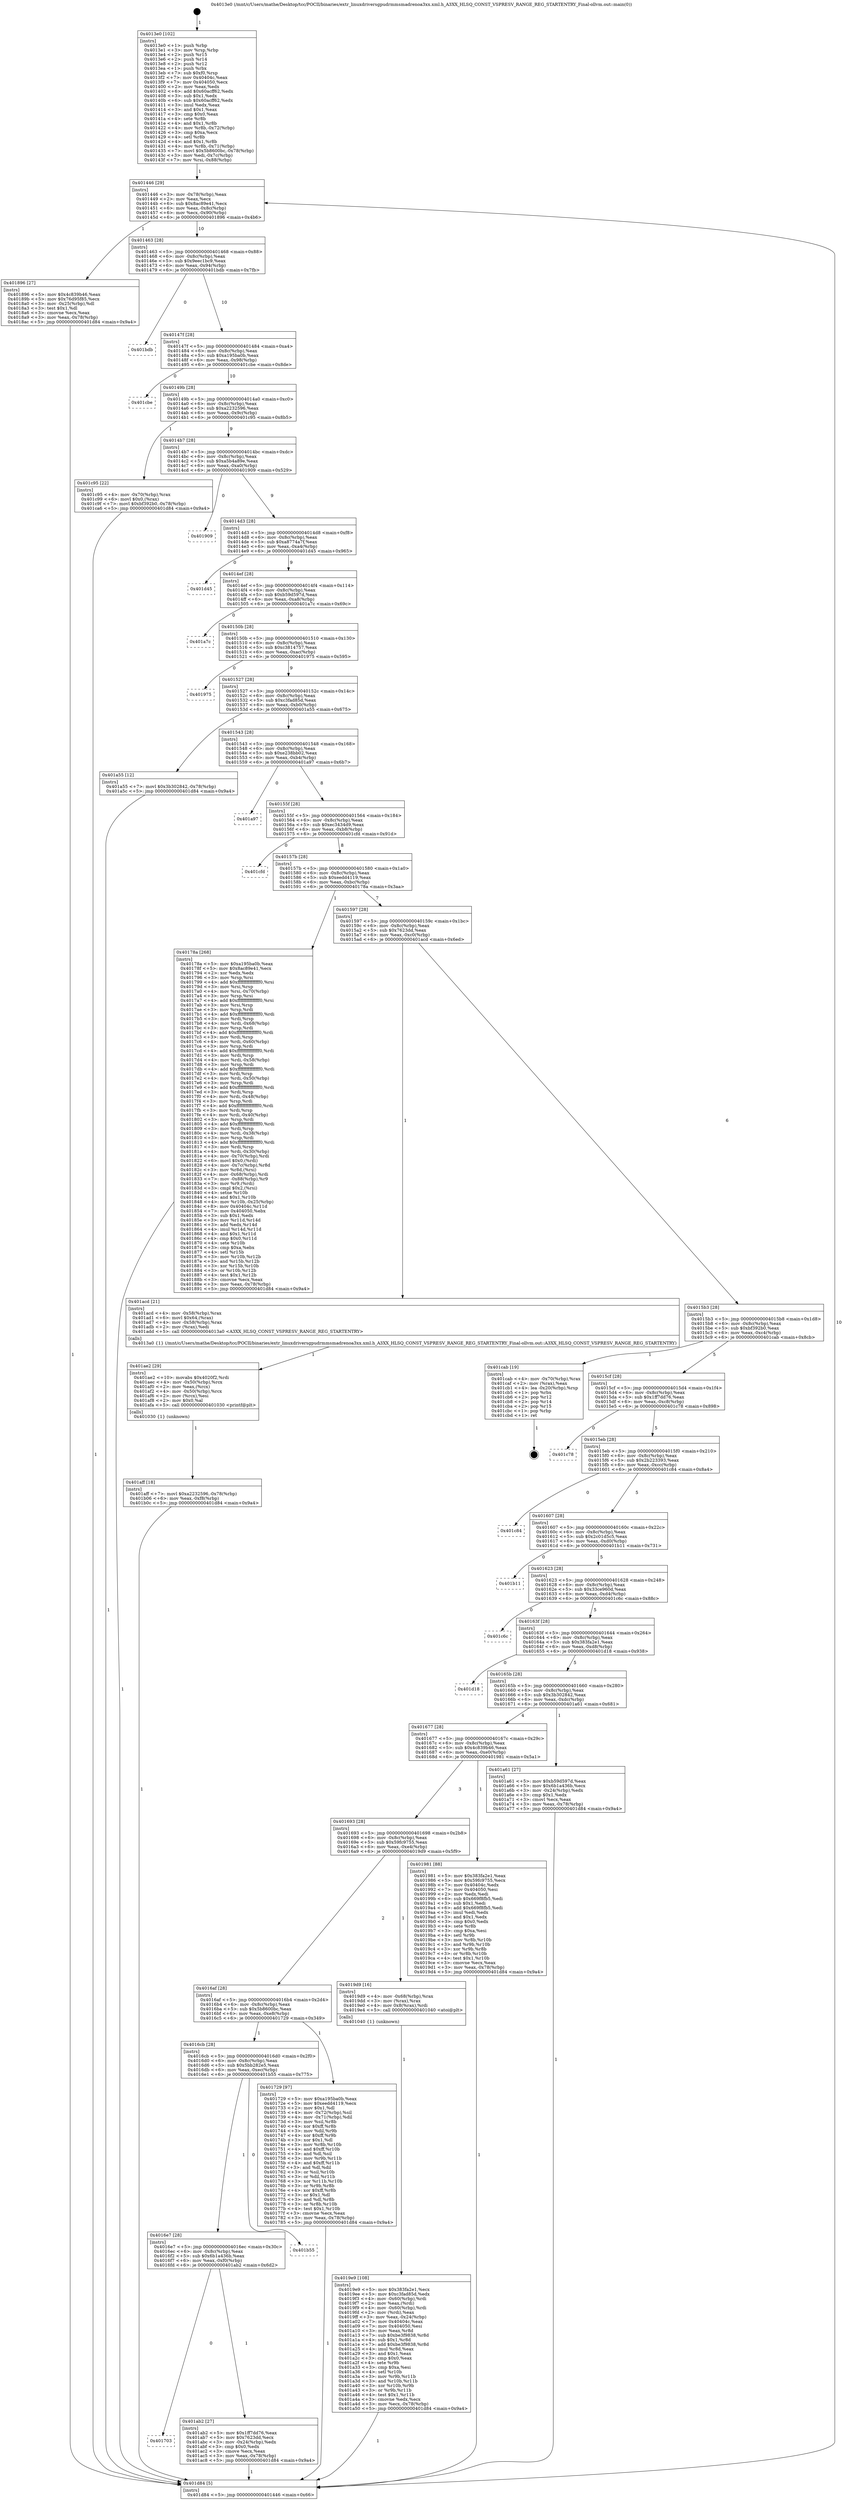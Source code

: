 digraph "0x4013e0" {
  label = "0x4013e0 (/mnt/c/Users/mathe/Desktop/tcc/POCII/binaries/extr_linuxdriversgpudrmmsmadrenoa3xx.xml.h_A3XX_HLSQ_CONST_VSPRESV_RANGE_REG_STARTENTRY_Final-ollvm.out::main(0))"
  labelloc = "t"
  node[shape=record]

  Entry [label="",width=0.3,height=0.3,shape=circle,fillcolor=black,style=filled]
  "0x401446" [label="{
     0x401446 [29]\l
     | [instrs]\l
     &nbsp;&nbsp;0x401446 \<+3\>: mov -0x78(%rbp),%eax\l
     &nbsp;&nbsp;0x401449 \<+2\>: mov %eax,%ecx\l
     &nbsp;&nbsp;0x40144b \<+6\>: sub $0x8ac89e41,%ecx\l
     &nbsp;&nbsp;0x401451 \<+6\>: mov %eax,-0x8c(%rbp)\l
     &nbsp;&nbsp;0x401457 \<+6\>: mov %ecx,-0x90(%rbp)\l
     &nbsp;&nbsp;0x40145d \<+6\>: je 0000000000401896 \<main+0x4b6\>\l
  }"]
  "0x401896" [label="{
     0x401896 [27]\l
     | [instrs]\l
     &nbsp;&nbsp;0x401896 \<+5\>: mov $0x4c839b46,%eax\l
     &nbsp;&nbsp;0x40189b \<+5\>: mov $0x76d95f85,%ecx\l
     &nbsp;&nbsp;0x4018a0 \<+3\>: mov -0x25(%rbp),%dl\l
     &nbsp;&nbsp;0x4018a3 \<+3\>: test $0x1,%dl\l
     &nbsp;&nbsp;0x4018a6 \<+3\>: cmovne %ecx,%eax\l
     &nbsp;&nbsp;0x4018a9 \<+3\>: mov %eax,-0x78(%rbp)\l
     &nbsp;&nbsp;0x4018ac \<+5\>: jmp 0000000000401d84 \<main+0x9a4\>\l
  }"]
  "0x401463" [label="{
     0x401463 [28]\l
     | [instrs]\l
     &nbsp;&nbsp;0x401463 \<+5\>: jmp 0000000000401468 \<main+0x88\>\l
     &nbsp;&nbsp;0x401468 \<+6\>: mov -0x8c(%rbp),%eax\l
     &nbsp;&nbsp;0x40146e \<+5\>: sub $0x9eec1bc9,%eax\l
     &nbsp;&nbsp;0x401473 \<+6\>: mov %eax,-0x94(%rbp)\l
     &nbsp;&nbsp;0x401479 \<+6\>: je 0000000000401bdb \<main+0x7fb\>\l
  }"]
  Exit [label="",width=0.3,height=0.3,shape=circle,fillcolor=black,style=filled,peripheries=2]
  "0x401bdb" [label="{
     0x401bdb\l
  }", style=dashed]
  "0x40147f" [label="{
     0x40147f [28]\l
     | [instrs]\l
     &nbsp;&nbsp;0x40147f \<+5\>: jmp 0000000000401484 \<main+0xa4\>\l
     &nbsp;&nbsp;0x401484 \<+6\>: mov -0x8c(%rbp),%eax\l
     &nbsp;&nbsp;0x40148a \<+5\>: sub $0xa195ba0b,%eax\l
     &nbsp;&nbsp;0x40148f \<+6\>: mov %eax,-0x98(%rbp)\l
     &nbsp;&nbsp;0x401495 \<+6\>: je 0000000000401cbe \<main+0x8de\>\l
  }"]
  "0x401aff" [label="{
     0x401aff [18]\l
     | [instrs]\l
     &nbsp;&nbsp;0x401aff \<+7\>: movl $0xa2232596,-0x78(%rbp)\l
     &nbsp;&nbsp;0x401b06 \<+6\>: mov %eax,-0xf8(%rbp)\l
     &nbsp;&nbsp;0x401b0c \<+5\>: jmp 0000000000401d84 \<main+0x9a4\>\l
  }"]
  "0x401cbe" [label="{
     0x401cbe\l
  }", style=dashed]
  "0x40149b" [label="{
     0x40149b [28]\l
     | [instrs]\l
     &nbsp;&nbsp;0x40149b \<+5\>: jmp 00000000004014a0 \<main+0xc0\>\l
     &nbsp;&nbsp;0x4014a0 \<+6\>: mov -0x8c(%rbp),%eax\l
     &nbsp;&nbsp;0x4014a6 \<+5\>: sub $0xa2232596,%eax\l
     &nbsp;&nbsp;0x4014ab \<+6\>: mov %eax,-0x9c(%rbp)\l
     &nbsp;&nbsp;0x4014b1 \<+6\>: je 0000000000401c95 \<main+0x8b5\>\l
  }"]
  "0x401ae2" [label="{
     0x401ae2 [29]\l
     | [instrs]\l
     &nbsp;&nbsp;0x401ae2 \<+10\>: movabs $0x4020f2,%rdi\l
     &nbsp;&nbsp;0x401aec \<+4\>: mov -0x50(%rbp),%rcx\l
     &nbsp;&nbsp;0x401af0 \<+2\>: mov %eax,(%rcx)\l
     &nbsp;&nbsp;0x401af2 \<+4\>: mov -0x50(%rbp),%rcx\l
     &nbsp;&nbsp;0x401af6 \<+2\>: mov (%rcx),%esi\l
     &nbsp;&nbsp;0x401af8 \<+2\>: mov $0x0,%al\l
     &nbsp;&nbsp;0x401afa \<+5\>: call 0000000000401030 \<printf@plt\>\l
     | [calls]\l
     &nbsp;&nbsp;0x401030 \{1\} (unknown)\l
  }"]
  "0x401c95" [label="{
     0x401c95 [22]\l
     | [instrs]\l
     &nbsp;&nbsp;0x401c95 \<+4\>: mov -0x70(%rbp),%rax\l
     &nbsp;&nbsp;0x401c99 \<+6\>: movl $0x0,(%rax)\l
     &nbsp;&nbsp;0x401c9f \<+7\>: movl $0xbf392b0,-0x78(%rbp)\l
     &nbsp;&nbsp;0x401ca6 \<+5\>: jmp 0000000000401d84 \<main+0x9a4\>\l
  }"]
  "0x4014b7" [label="{
     0x4014b7 [28]\l
     | [instrs]\l
     &nbsp;&nbsp;0x4014b7 \<+5\>: jmp 00000000004014bc \<main+0xdc\>\l
     &nbsp;&nbsp;0x4014bc \<+6\>: mov -0x8c(%rbp),%eax\l
     &nbsp;&nbsp;0x4014c2 \<+5\>: sub $0xa5b4a89e,%eax\l
     &nbsp;&nbsp;0x4014c7 \<+6\>: mov %eax,-0xa0(%rbp)\l
     &nbsp;&nbsp;0x4014cd \<+6\>: je 0000000000401909 \<main+0x529\>\l
  }"]
  "0x401703" [label="{
     0x401703\l
  }", style=dashed]
  "0x401909" [label="{
     0x401909\l
  }", style=dashed]
  "0x4014d3" [label="{
     0x4014d3 [28]\l
     | [instrs]\l
     &nbsp;&nbsp;0x4014d3 \<+5\>: jmp 00000000004014d8 \<main+0xf8\>\l
     &nbsp;&nbsp;0x4014d8 \<+6\>: mov -0x8c(%rbp),%eax\l
     &nbsp;&nbsp;0x4014de \<+5\>: sub $0xa8774a7f,%eax\l
     &nbsp;&nbsp;0x4014e3 \<+6\>: mov %eax,-0xa4(%rbp)\l
     &nbsp;&nbsp;0x4014e9 \<+6\>: je 0000000000401d45 \<main+0x965\>\l
  }"]
  "0x401ab2" [label="{
     0x401ab2 [27]\l
     | [instrs]\l
     &nbsp;&nbsp;0x401ab2 \<+5\>: mov $0x1ff7dd76,%eax\l
     &nbsp;&nbsp;0x401ab7 \<+5\>: mov $0x7623dd,%ecx\l
     &nbsp;&nbsp;0x401abc \<+3\>: mov -0x24(%rbp),%edx\l
     &nbsp;&nbsp;0x401abf \<+3\>: cmp $0x0,%edx\l
     &nbsp;&nbsp;0x401ac2 \<+3\>: cmove %ecx,%eax\l
     &nbsp;&nbsp;0x401ac5 \<+3\>: mov %eax,-0x78(%rbp)\l
     &nbsp;&nbsp;0x401ac8 \<+5\>: jmp 0000000000401d84 \<main+0x9a4\>\l
  }"]
  "0x401d45" [label="{
     0x401d45\l
  }", style=dashed]
  "0x4014ef" [label="{
     0x4014ef [28]\l
     | [instrs]\l
     &nbsp;&nbsp;0x4014ef \<+5\>: jmp 00000000004014f4 \<main+0x114\>\l
     &nbsp;&nbsp;0x4014f4 \<+6\>: mov -0x8c(%rbp),%eax\l
     &nbsp;&nbsp;0x4014fa \<+5\>: sub $0xb59d597d,%eax\l
     &nbsp;&nbsp;0x4014ff \<+6\>: mov %eax,-0xa8(%rbp)\l
     &nbsp;&nbsp;0x401505 \<+6\>: je 0000000000401a7c \<main+0x69c\>\l
  }"]
  "0x4016e7" [label="{
     0x4016e7 [28]\l
     | [instrs]\l
     &nbsp;&nbsp;0x4016e7 \<+5\>: jmp 00000000004016ec \<main+0x30c\>\l
     &nbsp;&nbsp;0x4016ec \<+6\>: mov -0x8c(%rbp),%eax\l
     &nbsp;&nbsp;0x4016f2 \<+5\>: sub $0x6b1a436b,%eax\l
     &nbsp;&nbsp;0x4016f7 \<+6\>: mov %eax,-0xf0(%rbp)\l
     &nbsp;&nbsp;0x4016fd \<+6\>: je 0000000000401ab2 \<main+0x6d2\>\l
  }"]
  "0x401a7c" [label="{
     0x401a7c\l
  }", style=dashed]
  "0x40150b" [label="{
     0x40150b [28]\l
     | [instrs]\l
     &nbsp;&nbsp;0x40150b \<+5\>: jmp 0000000000401510 \<main+0x130\>\l
     &nbsp;&nbsp;0x401510 \<+6\>: mov -0x8c(%rbp),%eax\l
     &nbsp;&nbsp;0x401516 \<+5\>: sub $0xc3814757,%eax\l
     &nbsp;&nbsp;0x40151b \<+6\>: mov %eax,-0xac(%rbp)\l
     &nbsp;&nbsp;0x401521 \<+6\>: je 0000000000401975 \<main+0x595\>\l
  }"]
  "0x401b55" [label="{
     0x401b55\l
  }", style=dashed]
  "0x401975" [label="{
     0x401975\l
  }", style=dashed]
  "0x401527" [label="{
     0x401527 [28]\l
     | [instrs]\l
     &nbsp;&nbsp;0x401527 \<+5\>: jmp 000000000040152c \<main+0x14c\>\l
     &nbsp;&nbsp;0x40152c \<+6\>: mov -0x8c(%rbp),%eax\l
     &nbsp;&nbsp;0x401532 \<+5\>: sub $0xc3fad85d,%eax\l
     &nbsp;&nbsp;0x401537 \<+6\>: mov %eax,-0xb0(%rbp)\l
     &nbsp;&nbsp;0x40153d \<+6\>: je 0000000000401a55 \<main+0x675\>\l
  }"]
  "0x4019e9" [label="{
     0x4019e9 [108]\l
     | [instrs]\l
     &nbsp;&nbsp;0x4019e9 \<+5\>: mov $0x383fa2e1,%ecx\l
     &nbsp;&nbsp;0x4019ee \<+5\>: mov $0xc3fad85d,%edx\l
     &nbsp;&nbsp;0x4019f3 \<+4\>: mov -0x60(%rbp),%rdi\l
     &nbsp;&nbsp;0x4019f7 \<+2\>: mov %eax,(%rdi)\l
     &nbsp;&nbsp;0x4019f9 \<+4\>: mov -0x60(%rbp),%rdi\l
     &nbsp;&nbsp;0x4019fd \<+2\>: mov (%rdi),%eax\l
     &nbsp;&nbsp;0x4019ff \<+3\>: mov %eax,-0x24(%rbp)\l
     &nbsp;&nbsp;0x401a02 \<+7\>: mov 0x40404c,%eax\l
     &nbsp;&nbsp;0x401a09 \<+7\>: mov 0x404050,%esi\l
     &nbsp;&nbsp;0x401a10 \<+3\>: mov %eax,%r8d\l
     &nbsp;&nbsp;0x401a13 \<+7\>: sub $0xbe3f9838,%r8d\l
     &nbsp;&nbsp;0x401a1a \<+4\>: sub $0x1,%r8d\l
     &nbsp;&nbsp;0x401a1e \<+7\>: add $0xbe3f9838,%r8d\l
     &nbsp;&nbsp;0x401a25 \<+4\>: imul %r8d,%eax\l
     &nbsp;&nbsp;0x401a29 \<+3\>: and $0x1,%eax\l
     &nbsp;&nbsp;0x401a2c \<+3\>: cmp $0x0,%eax\l
     &nbsp;&nbsp;0x401a2f \<+4\>: sete %r9b\l
     &nbsp;&nbsp;0x401a33 \<+3\>: cmp $0xa,%esi\l
     &nbsp;&nbsp;0x401a36 \<+4\>: setl %r10b\l
     &nbsp;&nbsp;0x401a3a \<+3\>: mov %r9b,%r11b\l
     &nbsp;&nbsp;0x401a3d \<+3\>: and %r10b,%r11b\l
     &nbsp;&nbsp;0x401a40 \<+3\>: xor %r10b,%r9b\l
     &nbsp;&nbsp;0x401a43 \<+3\>: or %r9b,%r11b\l
     &nbsp;&nbsp;0x401a46 \<+4\>: test $0x1,%r11b\l
     &nbsp;&nbsp;0x401a4a \<+3\>: cmovne %edx,%ecx\l
     &nbsp;&nbsp;0x401a4d \<+3\>: mov %ecx,-0x78(%rbp)\l
     &nbsp;&nbsp;0x401a50 \<+5\>: jmp 0000000000401d84 \<main+0x9a4\>\l
  }"]
  "0x401a55" [label="{
     0x401a55 [12]\l
     | [instrs]\l
     &nbsp;&nbsp;0x401a55 \<+7\>: movl $0x3b302842,-0x78(%rbp)\l
     &nbsp;&nbsp;0x401a5c \<+5\>: jmp 0000000000401d84 \<main+0x9a4\>\l
  }"]
  "0x401543" [label="{
     0x401543 [28]\l
     | [instrs]\l
     &nbsp;&nbsp;0x401543 \<+5\>: jmp 0000000000401548 \<main+0x168\>\l
     &nbsp;&nbsp;0x401548 \<+6\>: mov -0x8c(%rbp),%eax\l
     &nbsp;&nbsp;0x40154e \<+5\>: sub $0xe238bb02,%eax\l
     &nbsp;&nbsp;0x401553 \<+6\>: mov %eax,-0xb4(%rbp)\l
     &nbsp;&nbsp;0x401559 \<+6\>: je 0000000000401a97 \<main+0x6b7\>\l
  }"]
  "0x4013e0" [label="{
     0x4013e0 [102]\l
     | [instrs]\l
     &nbsp;&nbsp;0x4013e0 \<+1\>: push %rbp\l
     &nbsp;&nbsp;0x4013e1 \<+3\>: mov %rsp,%rbp\l
     &nbsp;&nbsp;0x4013e4 \<+2\>: push %r15\l
     &nbsp;&nbsp;0x4013e6 \<+2\>: push %r14\l
     &nbsp;&nbsp;0x4013e8 \<+2\>: push %r12\l
     &nbsp;&nbsp;0x4013ea \<+1\>: push %rbx\l
     &nbsp;&nbsp;0x4013eb \<+7\>: sub $0xf0,%rsp\l
     &nbsp;&nbsp;0x4013f2 \<+7\>: mov 0x40404c,%eax\l
     &nbsp;&nbsp;0x4013f9 \<+7\>: mov 0x404050,%ecx\l
     &nbsp;&nbsp;0x401400 \<+2\>: mov %eax,%edx\l
     &nbsp;&nbsp;0x401402 \<+6\>: add $0x60acff62,%edx\l
     &nbsp;&nbsp;0x401408 \<+3\>: sub $0x1,%edx\l
     &nbsp;&nbsp;0x40140b \<+6\>: sub $0x60acff62,%edx\l
     &nbsp;&nbsp;0x401411 \<+3\>: imul %edx,%eax\l
     &nbsp;&nbsp;0x401414 \<+3\>: and $0x1,%eax\l
     &nbsp;&nbsp;0x401417 \<+3\>: cmp $0x0,%eax\l
     &nbsp;&nbsp;0x40141a \<+4\>: sete %r8b\l
     &nbsp;&nbsp;0x40141e \<+4\>: and $0x1,%r8b\l
     &nbsp;&nbsp;0x401422 \<+4\>: mov %r8b,-0x72(%rbp)\l
     &nbsp;&nbsp;0x401426 \<+3\>: cmp $0xa,%ecx\l
     &nbsp;&nbsp;0x401429 \<+4\>: setl %r8b\l
     &nbsp;&nbsp;0x40142d \<+4\>: and $0x1,%r8b\l
     &nbsp;&nbsp;0x401431 \<+4\>: mov %r8b,-0x71(%rbp)\l
     &nbsp;&nbsp;0x401435 \<+7\>: movl $0x5b8600bc,-0x78(%rbp)\l
     &nbsp;&nbsp;0x40143c \<+3\>: mov %edi,-0x7c(%rbp)\l
     &nbsp;&nbsp;0x40143f \<+7\>: mov %rsi,-0x88(%rbp)\l
  }"]
  "0x401a97" [label="{
     0x401a97\l
  }", style=dashed]
  "0x40155f" [label="{
     0x40155f [28]\l
     | [instrs]\l
     &nbsp;&nbsp;0x40155f \<+5\>: jmp 0000000000401564 \<main+0x184\>\l
     &nbsp;&nbsp;0x401564 \<+6\>: mov -0x8c(%rbp),%eax\l
     &nbsp;&nbsp;0x40156a \<+5\>: sub $0xec3434d9,%eax\l
     &nbsp;&nbsp;0x40156f \<+6\>: mov %eax,-0xb8(%rbp)\l
     &nbsp;&nbsp;0x401575 \<+6\>: je 0000000000401cfd \<main+0x91d\>\l
  }"]
  "0x401d84" [label="{
     0x401d84 [5]\l
     | [instrs]\l
     &nbsp;&nbsp;0x401d84 \<+5\>: jmp 0000000000401446 \<main+0x66\>\l
  }"]
  "0x401cfd" [label="{
     0x401cfd\l
  }", style=dashed]
  "0x40157b" [label="{
     0x40157b [28]\l
     | [instrs]\l
     &nbsp;&nbsp;0x40157b \<+5\>: jmp 0000000000401580 \<main+0x1a0\>\l
     &nbsp;&nbsp;0x401580 \<+6\>: mov -0x8c(%rbp),%eax\l
     &nbsp;&nbsp;0x401586 \<+5\>: sub $0xeedd4119,%eax\l
     &nbsp;&nbsp;0x40158b \<+6\>: mov %eax,-0xbc(%rbp)\l
     &nbsp;&nbsp;0x401591 \<+6\>: je 000000000040178a \<main+0x3aa\>\l
  }"]
  "0x4016cb" [label="{
     0x4016cb [28]\l
     | [instrs]\l
     &nbsp;&nbsp;0x4016cb \<+5\>: jmp 00000000004016d0 \<main+0x2f0\>\l
     &nbsp;&nbsp;0x4016d0 \<+6\>: mov -0x8c(%rbp),%eax\l
     &nbsp;&nbsp;0x4016d6 \<+5\>: sub $0x5bb282e5,%eax\l
     &nbsp;&nbsp;0x4016db \<+6\>: mov %eax,-0xec(%rbp)\l
     &nbsp;&nbsp;0x4016e1 \<+6\>: je 0000000000401b55 \<main+0x775\>\l
  }"]
  "0x40178a" [label="{
     0x40178a [268]\l
     | [instrs]\l
     &nbsp;&nbsp;0x40178a \<+5\>: mov $0xa195ba0b,%eax\l
     &nbsp;&nbsp;0x40178f \<+5\>: mov $0x8ac89e41,%ecx\l
     &nbsp;&nbsp;0x401794 \<+2\>: xor %edx,%edx\l
     &nbsp;&nbsp;0x401796 \<+3\>: mov %rsp,%rsi\l
     &nbsp;&nbsp;0x401799 \<+4\>: add $0xfffffffffffffff0,%rsi\l
     &nbsp;&nbsp;0x40179d \<+3\>: mov %rsi,%rsp\l
     &nbsp;&nbsp;0x4017a0 \<+4\>: mov %rsi,-0x70(%rbp)\l
     &nbsp;&nbsp;0x4017a4 \<+3\>: mov %rsp,%rsi\l
     &nbsp;&nbsp;0x4017a7 \<+4\>: add $0xfffffffffffffff0,%rsi\l
     &nbsp;&nbsp;0x4017ab \<+3\>: mov %rsi,%rsp\l
     &nbsp;&nbsp;0x4017ae \<+3\>: mov %rsp,%rdi\l
     &nbsp;&nbsp;0x4017b1 \<+4\>: add $0xfffffffffffffff0,%rdi\l
     &nbsp;&nbsp;0x4017b5 \<+3\>: mov %rdi,%rsp\l
     &nbsp;&nbsp;0x4017b8 \<+4\>: mov %rdi,-0x68(%rbp)\l
     &nbsp;&nbsp;0x4017bc \<+3\>: mov %rsp,%rdi\l
     &nbsp;&nbsp;0x4017bf \<+4\>: add $0xfffffffffffffff0,%rdi\l
     &nbsp;&nbsp;0x4017c3 \<+3\>: mov %rdi,%rsp\l
     &nbsp;&nbsp;0x4017c6 \<+4\>: mov %rdi,-0x60(%rbp)\l
     &nbsp;&nbsp;0x4017ca \<+3\>: mov %rsp,%rdi\l
     &nbsp;&nbsp;0x4017cd \<+4\>: add $0xfffffffffffffff0,%rdi\l
     &nbsp;&nbsp;0x4017d1 \<+3\>: mov %rdi,%rsp\l
     &nbsp;&nbsp;0x4017d4 \<+4\>: mov %rdi,-0x58(%rbp)\l
     &nbsp;&nbsp;0x4017d8 \<+3\>: mov %rsp,%rdi\l
     &nbsp;&nbsp;0x4017db \<+4\>: add $0xfffffffffffffff0,%rdi\l
     &nbsp;&nbsp;0x4017df \<+3\>: mov %rdi,%rsp\l
     &nbsp;&nbsp;0x4017e2 \<+4\>: mov %rdi,-0x50(%rbp)\l
     &nbsp;&nbsp;0x4017e6 \<+3\>: mov %rsp,%rdi\l
     &nbsp;&nbsp;0x4017e9 \<+4\>: add $0xfffffffffffffff0,%rdi\l
     &nbsp;&nbsp;0x4017ed \<+3\>: mov %rdi,%rsp\l
     &nbsp;&nbsp;0x4017f0 \<+4\>: mov %rdi,-0x48(%rbp)\l
     &nbsp;&nbsp;0x4017f4 \<+3\>: mov %rsp,%rdi\l
     &nbsp;&nbsp;0x4017f7 \<+4\>: add $0xfffffffffffffff0,%rdi\l
     &nbsp;&nbsp;0x4017fb \<+3\>: mov %rdi,%rsp\l
     &nbsp;&nbsp;0x4017fe \<+4\>: mov %rdi,-0x40(%rbp)\l
     &nbsp;&nbsp;0x401802 \<+3\>: mov %rsp,%rdi\l
     &nbsp;&nbsp;0x401805 \<+4\>: add $0xfffffffffffffff0,%rdi\l
     &nbsp;&nbsp;0x401809 \<+3\>: mov %rdi,%rsp\l
     &nbsp;&nbsp;0x40180c \<+4\>: mov %rdi,-0x38(%rbp)\l
     &nbsp;&nbsp;0x401810 \<+3\>: mov %rsp,%rdi\l
     &nbsp;&nbsp;0x401813 \<+4\>: add $0xfffffffffffffff0,%rdi\l
     &nbsp;&nbsp;0x401817 \<+3\>: mov %rdi,%rsp\l
     &nbsp;&nbsp;0x40181a \<+4\>: mov %rdi,-0x30(%rbp)\l
     &nbsp;&nbsp;0x40181e \<+4\>: mov -0x70(%rbp),%rdi\l
     &nbsp;&nbsp;0x401822 \<+6\>: movl $0x0,(%rdi)\l
     &nbsp;&nbsp;0x401828 \<+4\>: mov -0x7c(%rbp),%r8d\l
     &nbsp;&nbsp;0x40182c \<+3\>: mov %r8d,(%rsi)\l
     &nbsp;&nbsp;0x40182f \<+4\>: mov -0x68(%rbp),%rdi\l
     &nbsp;&nbsp;0x401833 \<+7\>: mov -0x88(%rbp),%r9\l
     &nbsp;&nbsp;0x40183a \<+3\>: mov %r9,(%rdi)\l
     &nbsp;&nbsp;0x40183d \<+3\>: cmpl $0x2,(%rsi)\l
     &nbsp;&nbsp;0x401840 \<+4\>: setne %r10b\l
     &nbsp;&nbsp;0x401844 \<+4\>: and $0x1,%r10b\l
     &nbsp;&nbsp;0x401848 \<+4\>: mov %r10b,-0x25(%rbp)\l
     &nbsp;&nbsp;0x40184c \<+8\>: mov 0x40404c,%r11d\l
     &nbsp;&nbsp;0x401854 \<+7\>: mov 0x404050,%ebx\l
     &nbsp;&nbsp;0x40185b \<+3\>: sub $0x1,%edx\l
     &nbsp;&nbsp;0x40185e \<+3\>: mov %r11d,%r14d\l
     &nbsp;&nbsp;0x401861 \<+3\>: add %edx,%r14d\l
     &nbsp;&nbsp;0x401864 \<+4\>: imul %r14d,%r11d\l
     &nbsp;&nbsp;0x401868 \<+4\>: and $0x1,%r11d\l
     &nbsp;&nbsp;0x40186c \<+4\>: cmp $0x0,%r11d\l
     &nbsp;&nbsp;0x401870 \<+4\>: sete %r10b\l
     &nbsp;&nbsp;0x401874 \<+3\>: cmp $0xa,%ebx\l
     &nbsp;&nbsp;0x401877 \<+4\>: setl %r15b\l
     &nbsp;&nbsp;0x40187b \<+3\>: mov %r10b,%r12b\l
     &nbsp;&nbsp;0x40187e \<+3\>: and %r15b,%r12b\l
     &nbsp;&nbsp;0x401881 \<+3\>: xor %r15b,%r10b\l
     &nbsp;&nbsp;0x401884 \<+3\>: or %r10b,%r12b\l
     &nbsp;&nbsp;0x401887 \<+4\>: test $0x1,%r12b\l
     &nbsp;&nbsp;0x40188b \<+3\>: cmovne %ecx,%eax\l
     &nbsp;&nbsp;0x40188e \<+3\>: mov %eax,-0x78(%rbp)\l
     &nbsp;&nbsp;0x401891 \<+5\>: jmp 0000000000401d84 \<main+0x9a4\>\l
  }"]
  "0x401597" [label="{
     0x401597 [28]\l
     | [instrs]\l
     &nbsp;&nbsp;0x401597 \<+5\>: jmp 000000000040159c \<main+0x1bc\>\l
     &nbsp;&nbsp;0x40159c \<+6\>: mov -0x8c(%rbp),%eax\l
     &nbsp;&nbsp;0x4015a2 \<+5\>: sub $0x7623dd,%eax\l
     &nbsp;&nbsp;0x4015a7 \<+6\>: mov %eax,-0xc0(%rbp)\l
     &nbsp;&nbsp;0x4015ad \<+6\>: je 0000000000401acd \<main+0x6ed\>\l
  }"]
  "0x401729" [label="{
     0x401729 [97]\l
     | [instrs]\l
     &nbsp;&nbsp;0x401729 \<+5\>: mov $0xa195ba0b,%eax\l
     &nbsp;&nbsp;0x40172e \<+5\>: mov $0xeedd4119,%ecx\l
     &nbsp;&nbsp;0x401733 \<+2\>: mov $0x1,%dl\l
     &nbsp;&nbsp;0x401735 \<+4\>: mov -0x72(%rbp),%sil\l
     &nbsp;&nbsp;0x401739 \<+4\>: mov -0x71(%rbp),%dil\l
     &nbsp;&nbsp;0x40173d \<+3\>: mov %sil,%r8b\l
     &nbsp;&nbsp;0x401740 \<+4\>: xor $0xff,%r8b\l
     &nbsp;&nbsp;0x401744 \<+3\>: mov %dil,%r9b\l
     &nbsp;&nbsp;0x401747 \<+4\>: xor $0xff,%r9b\l
     &nbsp;&nbsp;0x40174b \<+3\>: xor $0x1,%dl\l
     &nbsp;&nbsp;0x40174e \<+3\>: mov %r8b,%r10b\l
     &nbsp;&nbsp;0x401751 \<+4\>: and $0xff,%r10b\l
     &nbsp;&nbsp;0x401755 \<+3\>: and %dl,%sil\l
     &nbsp;&nbsp;0x401758 \<+3\>: mov %r9b,%r11b\l
     &nbsp;&nbsp;0x40175b \<+4\>: and $0xff,%r11b\l
     &nbsp;&nbsp;0x40175f \<+3\>: and %dl,%dil\l
     &nbsp;&nbsp;0x401762 \<+3\>: or %sil,%r10b\l
     &nbsp;&nbsp;0x401765 \<+3\>: or %dil,%r11b\l
     &nbsp;&nbsp;0x401768 \<+3\>: xor %r11b,%r10b\l
     &nbsp;&nbsp;0x40176b \<+3\>: or %r9b,%r8b\l
     &nbsp;&nbsp;0x40176e \<+4\>: xor $0xff,%r8b\l
     &nbsp;&nbsp;0x401772 \<+3\>: or $0x1,%dl\l
     &nbsp;&nbsp;0x401775 \<+3\>: and %dl,%r8b\l
     &nbsp;&nbsp;0x401778 \<+3\>: or %r8b,%r10b\l
     &nbsp;&nbsp;0x40177b \<+4\>: test $0x1,%r10b\l
     &nbsp;&nbsp;0x40177f \<+3\>: cmovne %ecx,%eax\l
     &nbsp;&nbsp;0x401782 \<+3\>: mov %eax,-0x78(%rbp)\l
     &nbsp;&nbsp;0x401785 \<+5\>: jmp 0000000000401d84 \<main+0x9a4\>\l
  }"]
  "0x401acd" [label="{
     0x401acd [21]\l
     | [instrs]\l
     &nbsp;&nbsp;0x401acd \<+4\>: mov -0x58(%rbp),%rax\l
     &nbsp;&nbsp;0x401ad1 \<+6\>: movl $0x64,(%rax)\l
     &nbsp;&nbsp;0x401ad7 \<+4\>: mov -0x58(%rbp),%rax\l
     &nbsp;&nbsp;0x401adb \<+2\>: mov (%rax),%edi\l
     &nbsp;&nbsp;0x401add \<+5\>: call 00000000004013a0 \<A3XX_HLSQ_CONST_VSPRESV_RANGE_REG_STARTENTRY\>\l
     | [calls]\l
     &nbsp;&nbsp;0x4013a0 \{1\} (/mnt/c/Users/mathe/Desktop/tcc/POCII/binaries/extr_linuxdriversgpudrmmsmadrenoa3xx.xml.h_A3XX_HLSQ_CONST_VSPRESV_RANGE_REG_STARTENTRY_Final-ollvm.out::A3XX_HLSQ_CONST_VSPRESV_RANGE_REG_STARTENTRY)\l
  }"]
  "0x4015b3" [label="{
     0x4015b3 [28]\l
     | [instrs]\l
     &nbsp;&nbsp;0x4015b3 \<+5\>: jmp 00000000004015b8 \<main+0x1d8\>\l
     &nbsp;&nbsp;0x4015b8 \<+6\>: mov -0x8c(%rbp),%eax\l
     &nbsp;&nbsp;0x4015be \<+5\>: sub $0xbf392b0,%eax\l
     &nbsp;&nbsp;0x4015c3 \<+6\>: mov %eax,-0xc4(%rbp)\l
     &nbsp;&nbsp;0x4015c9 \<+6\>: je 0000000000401cab \<main+0x8cb\>\l
  }"]
  "0x4016af" [label="{
     0x4016af [28]\l
     | [instrs]\l
     &nbsp;&nbsp;0x4016af \<+5\>: jmp 00000000004016b4 \<main+0x2d4\>\l
     &nbsp;&nbsp;0x4016b4 \<+6\>: mov -0x8c(%rbp),%eax\l
     &nbsp;&nbsp;0x4016ba \<+5\>: sub $0x5b8600bc,%eax\l
     &nbsp;&nbsp;0x4016bf \<+6\>: mov %eax,-0xe8(%rbp)\l
     &nbsp;&nbsp;0x4016c5 \<+6\>: je 0000000000401729 \<main+0x349\>\l
  }"]
  "0x401cab" [label="{
     0x401cab [19]\l
     | [instrs]\l
     &nbsp;&nbsp;0x401cab \<+4\>: mov -0x70(%rbp),%rax\l
     &nbsp;&nbsp;0x401caf \<+2\>: mov (%rax),%eax\l
     &nbsp;&nbsp;0x401cb1 \<+4\>: lea -0x20(%rbp),%rsp\l
     &nbsp;&nbsp;0x401cb5 \<+1\>: pop %rbx\l
     &nbsp;&nbsp;0x401cb6 \<+2\>: pop %r12\l
     &nbsp;&nbsp;0x401cb8 \<+2\>: pop %r14\l
     &nbsp;&nbsp;0x401cba \<+2\>: pop %r15\l
     &nbsp;&nbsp;0x401cbc \<+1\>: pop %rbp\l
     &nbsp;&nbsp;0x401cbd \<+1\>: ret\l
  }"]
  "0x4015cf" [label="{
     0x4015cf [28]\l
     | [instrs]\l
     &nbsp;&nbsp;0x4015cf \<+5\>: jmp 00000000004015d4 \<main+0x1f4\>\l
     &nbsp;&nbsp;0x4015d4 \<+6\>: mov -0x8c(%rbp),%eax\l
     &nbsp;&nbsp;0x4015da \<+5\>: sub $0x1ff7dd76,%eax\l
     &nbsp;&nbsp;0x4015df \<+6\>: mov %eax,-0xc8(%rbp)\l
     &nbsp;&nbsp;0x4015e5 \<+6\>: je 0000000000401c78 \<main+0x898\>\l
  }"]
  "0x4019d9" [label="{
     0x4019d9 [16]\l
     | [instrs]\l
     &nbsp;&nbsp;0x4019d9 \<+4\>: mov -0x68(%rbp),%rax\l
     &nbsp;&nbsp;0x4019dd \<+3\>: mov (%rax),%rax\l
     &nbsp;&nbsp;0x4019e0 \<+4\>: mov 0x8(%rax),%rdi\l
     &nbsp;&nbsp;0x4019e4 \<+5\>: call 0000000000401040 \<atoi@plt\>\l
     | [calls]\l
     &nbsp;&nbsp;0x401040 \{1\} (unknown)\l
  }"]
  "0x401c78" [label="{
     0x401c78\l
  }", style=dashed]
  "0x4015eb" [label="{
     0x4015eb [28]\l
     | [instrs]\l
     &nbsp;&nbsp;0x4015eb \<+5\>: jmp 00000000004015f0 \<main+0x210\>\l
     &nbsp;&nbsp;0x4015f0 \<+6\>: mov -0x8c(%rbp),%eax\l
     &nbsp;&nbsp;0x4015f6 \<+5\>: sub $0x2b223393,%eax\l
     &nbsp;&nbsp;0x4015fb \<+6\>: mov %eax,-0xcc(%rbp)\l
     &nbsp;&nbsp;0x401601 \<+6\>: je 0000000000401c84 \<main+0x8a4\>\l
  }"]
  "0x401693" [label="{
     0x401693 [28]\l
     | [instrs]\l
     &nbsp;&nbsp;0x401693 \<+5\>: jmp 0000000000401698 \<main+0x2b8\>\l
     &nbsp;&nbsp;0x401698 \<+6\>: mov -0x8c(%rbp),%eax\l
     &nbsp;&nbsp;0x40169e \<+5\>: sub $0x59fc9755,%eax\l
     &nbsp;&nbsp;0x4016a3 \<+6\>: mov %eax,-0xe4(%rbp)\l
     &nbsp;&nbsp;0x4016a9 \<+6\>: je 00000000004019d9 \<main+0x5f9\>\l
  }"]
  "0x401c84" [label="{
     0x401c84\l
  }", style=dashed]
  "0x401607" [label="{
     0x401607 [28]\l
     | [instrs]\l
     &nbsp;&nbsp;0x401607 \<+5\>: jmp 000000000040160c \<main+0x22c\>\l
     &nbsp;&nbsp;0x40160c \<+6\>: mov -0x8c(%rbp),%eax\l
     &nbsp;&nbsp;0x401612 \<+5\>: sub $0x2c01d5c5,%eax\l
     &nbsp;&nbsp;0x401617 \<+6\>: mov %eax,-0xd0(%rbp)\l
     &nbsp;&nbsp;0x40161d \<+6\>: je 0000000000401b11 \<main+0x731\>\l
  }"]
  "0x401981" [label="{
     0x401981 [88]\l
     | [instrs]\l
     &nbsp;&nbsp;0x401981 \<+5\>: mov $0x383fa2e1,%eax\l
     &nbsp;&nbsp;0x401986 \<+5\>: mov $0x59fc9755,%ecx\l
     &nbsp;&nbsp;0x40198b \<+7\>: mov 0x40404c,%edx\l
     &nbsp;&nbsp;0x401992 \<+7\>: mov 0x404050,%esi\l
     &nbsp;&nbsp;0x401999 \<+2\>: mov %edx,%edi\l
     &nbsp;&nbsp;0x40199b \<+6\>: sub $0x669f8fb5,%edi\l
     &nbsp;&nbsp;0x4019a1 \<+3\>: sub $0x1,%edi\l
     &nbsp;&nbsp;0x4019a4 \<+6\>: add $0x669f8fb5,%edi\l
     &nbsp;&nbsp;0x4019aa \<+3\>: imul %edi,%edx\l
     &nbsp;&nbsp;0x4019ad \<+3\>: and $0x1,%edx\l
     &nbsp;&nbsp;0x4019b0 \<+3\>: cmp $0x0,%edx\l
     &nbsp;&nbsp;0x4019b3 \<+4\>: sete %r8b\l
     &nbsp;&nbsp;0x4019b7 \<+3\>: cmp $0xa,%esi\l
     &nbsp;&nbsp;0x4019ba \<+4\>: setl %r9b\l
     &nbsp;&nbsp;0x4019be \<+3\>: mov %r8b,%r10b\l
     &nbsp;&nbsp;0x4019c1 \<+3\>: and %r9b,%r10b\l
     &nbsp;&nbsp;0x4019c4 \<+3\>: xor %r9b,%r8b\l
     &nbsp;&nbsp;0x4019c7 \<+3\>: or %r8b,%r10b\l
     &nbsp;&nbsp;0x4019ca \<+4\>: test $0x1,%r10b\l
     &nbsp;&nbsp;0x4019ce \<+3\>: cmovne %ecx,%eax\l
     &nbsp;&nbsp;0x4019d1 \<+3\>: mov %eax,-0x78(%rbp)\l
     &nbsp;&nbsp;0x4019d4 \<+5\>: jmp 0000000000401d84 \<main+0x9a4\>\l
  }"]
  "0x401b11" [label="{
     0x401b11\l
  }", style=dashed]
  "0x401623" [label="{
     0x401623 [28]\l
     | [instrs]\l
     &nbsp;&nbsp;0x401623 \<+5\>: jmp 0000000000401628 \<main+0x248\>\l
     &nbsp;&nbsp;0x401628 \<+6\>: mov -0x8c(%rbp),%eax\l
     &nbsp;&nbsp;0x40162e \<+5\>: sub $0x33ce960d,%eax\l
     &nbsp;&nbsp;0x401633 \<+6\>: mov %eax,-0xd4(%rbp)\l
     &nbsp;&nbsp;0x401639 \<+6\>: je 0000000000401c6c \<main+0x88c\>\l
  }"]
  "0x401677" [label="{
     0x401677 [28]\l
     | [instrs]\l
     &nbsp;&nbsp;0x401677 \<+5\>: jmp 000000000040167c \<main+0x29c\>\l
     &nbsp;&nbsp;0x40167c \<+6\>: mov -0x8c(%rbp),%eax\l
     &nbsp;&nbsp;0x401682 \<+5\>: sub $0x4c839b46,%eax\l
     &nbsp;&nbsp;0x401687 \<+6\>: mov %eax,-0xe0(%rbp)\l
     &nbsp;&nbsp;0x40168d \<+6\>: je 0000000000401981 \<main+0x5a1\>\l
  }"]
  "0x401c6c" [label="{
     0x401c6c\l
  }", style=dashed]
  "0x40163f" [label="{
     0x40163f [28]\l
     | [instrs]\l
     &nbsp;&nbsp;0x40163f \<+5\>: jmp 0000000000401644 \<main+0x264\>\l
     &nbsp;&nbsp;0x401644 \<+6\>: mov -0x8c(%rbp),%eax\l
     &nbsp;&nbsp;0x40164a \<+5\>: sub $0x383fa2e1,%eax\l
     &nbsp;&nbsp;0x40164f \<+6\>: mov %eax,-0xd8(%rbp)\l
     &nbsp;&nbsp;0x401655 \<+6\>: je 0000000000401d18 \<main+0x938\>\l
  }"]
  "0x401a61" [label="{
     0x401a61 [27]\l
     | [instrs]\l
     &nbsp;&nbsp;0x401a61 \<+5\>: mov $0xb59d597d,%eax\l
     &nbsp;&nbsp;0x401a66 \<+5\>: mov $0x6b1a436b,%ecx\l
     &nbsp;&nbsp;0x401a6b \<+3\>: mov -0x24(%rbp),%edx\l
     &nbsp;&nbsp;0x401a6e \<+3\>: cmp $0x1,%edx\l
     &nbsp;&nbsp;0x401a71 \<+3\>: cmovl %ecx,%eax\l
     &nbsp;&nbsp;0x401a74 \<+3\>: mov %eax,-0x78(%rbp)\l
     &nbsp;&nbsp;0x401a77 \<+5\>: jmp 0000000000401d84 \<main+0x9a4\>\l
  }"]
  "0x401d18" [label="{
     0x401d18\l
  }", style=dashed]
  "0x40165b" [label="{
     0x40165b [28]\l
     | [instrs]\l
     &nbsp;&nbsp;0x40165b \<+5\>: jmp 0000000000401660 \<main+0x280\>\l
     &nbsp;&nbsp;0x401660 \<+6\>: mov -0x8c(%rbp),%eax\l
     &nbsp;&nbsp;0x401666 \<+5\>: sub $0x3b302842,%eax\l
     &nbsp;&nbsp;0x40166b \<+6\>: mov %eax,-0xdc(%rbp)\l
     &nbsp;&nbsp;0x401671 \<+6\>: je 0000000000401a61 \<main+0x681\>\l
  }"]
  Entry -> "0x4013e0" [label=" 1"]
  "0x401446" -> "0x401896" [label=" 1"]
  "0x401446" -> "0x401463" [label=" 10"]
  "0x401cab" -> Exit [label=" 1"]
  "0x401463" -> "0x401bdb" [label=" 0"]
  "0x401463" -> "0x40147f" [label=" 10"]
  "0x401c95" -> "0x401d84" [label=" 1"]
  "0x40147f" -> "0x401cbe" [label=" 0"]
  "0x40147f" -> "0x40149b" [label=" 10"]
  "0x401aff" -> "0x401d84" [label=" 1"]
  "0x40149b" -> "0x401c95" [label=" 1"]
  "0x40149b" -> "0x4014b7" [label=" 9"]
  "0x401ae2" -> "0x401aff" [label=" 1"]
  "0x4014b7" -> "0x401909" [label=" 0"]
  "0x4014b7" -> "0x4014d3" [label=" 9"]
  "0x401acd" -> "0x401ae2" [label=" 1"]
  "0x4014d3" -> "0x401d45" [label=" 0"]
  "0x4014d3" -> "0x4014ef" [label=" 9"]
  "0x401ab2" -> "0x401d84" [label=" 1"]
  "0x4014ef" -> "0x401a7c" [label=" 0"]
  "0x4014ef" -> "0x40150b" [label=" 9"]
  "0x4016e7" -> "0x401ab2" [label=" 1"]
  "0x40150b" -> "0x401975" [label=" 0"]
  "0x40150b" -> "0x401527" [label=" 9"]
  "0x4016e7" -> "0x401703" [label=" 0"]
  "0x401527" -> "0x401a55" [label=" 1"]
  "0x401527" -> "0x401543" [label=" 8"]
  "0x4016cb" -> "0x401b55" [label=" 0"]
  "0x401543" -> "0x401a97" [label=" 0"]
  "0x401543" -> "0x40155f" [label=" 8"]
  "0x401a61" -> "0x401d84" [label=" 1"]
  "0x40155f" -> "0x401cfd" [label=" 0"]
  "0x40155f" -> "0x40157b" [label=" 8"]
  "0x401a55" -> "0x401d84" [label=" 1"]
  "0x40157b" -> "0x40178a" [label=" 1"]
  "0x40157b" -> "0x401597" [label=" 7"]
  "0x4019e9" -> "0x401d84" [label=" 1"]
  "0x401597" -> "0x401acd" [label=" 1"]
  "0x401597" -> "0x4015b3" [label=" 6"]
  "0x4019d9" -> "0x4019e9" [label=" 1"]
  "0x4015b3" -> "0x401cab" [label=" 1"]
  "0x4015b3" -> "0x4015cf" [label=" 5"]
  "0x401896" -> "0x401d84" [label=" 1"]
  "0x4015cf" -> "0x401c78" [label=" 0"]
  "0x4015cf" -> "0x4015eb" [label=" 5"]
  "0x40178a" -> "0x401d84" [label=" 1"]
  "0x4015eb" -> "0x401c84" [label=" 0"]
  "0x4015eb" -> "0x401607" [label=" 5"]
  "0x401d84" -> "0x401446" [label=" 10"]
  "0x401607" -> "0x401b11" [label=" 0"]
  "0x401607" -> "0x401623" [label=" 5"]
  "0x4013e0" -> "0x401446" [label=" 1"]
  "0x401623" -> "0x401c6c" [label=" 0"]
  "0x401623" -> "0x40163f" [label=" 5"]
  "0x4016af" -> "0x4016cb" [label=" 1"]
  "0x40163f" -> "0x401d18" [label=" 0"]
  "0x40163f" -> "0x40165b" [label=" 5"]
  "0x4016af" -> "0x401729" [label=" 1"]
  "0x40165b" -> "0x401a61" [label=" 1"]
  "0x40165b" -> "0x401677" [label=" 4"]
  "0x401729" -> "0x401d84" [label=" 1"]
  "0x401677" -> "0x401981" [label=" 1"]
  "0x401677" -> "0x401693" [label=" 3"]
  "0x4016cb" -> "0x4016e7" [label=" 1"]
  "0x401693" -> "0x4019d9" [label=" 1"]
  "0x401693" -> "0x4016af" [label=" 2"]
  "0x401981" -> "0x401d84" [label=" 1"]
}
